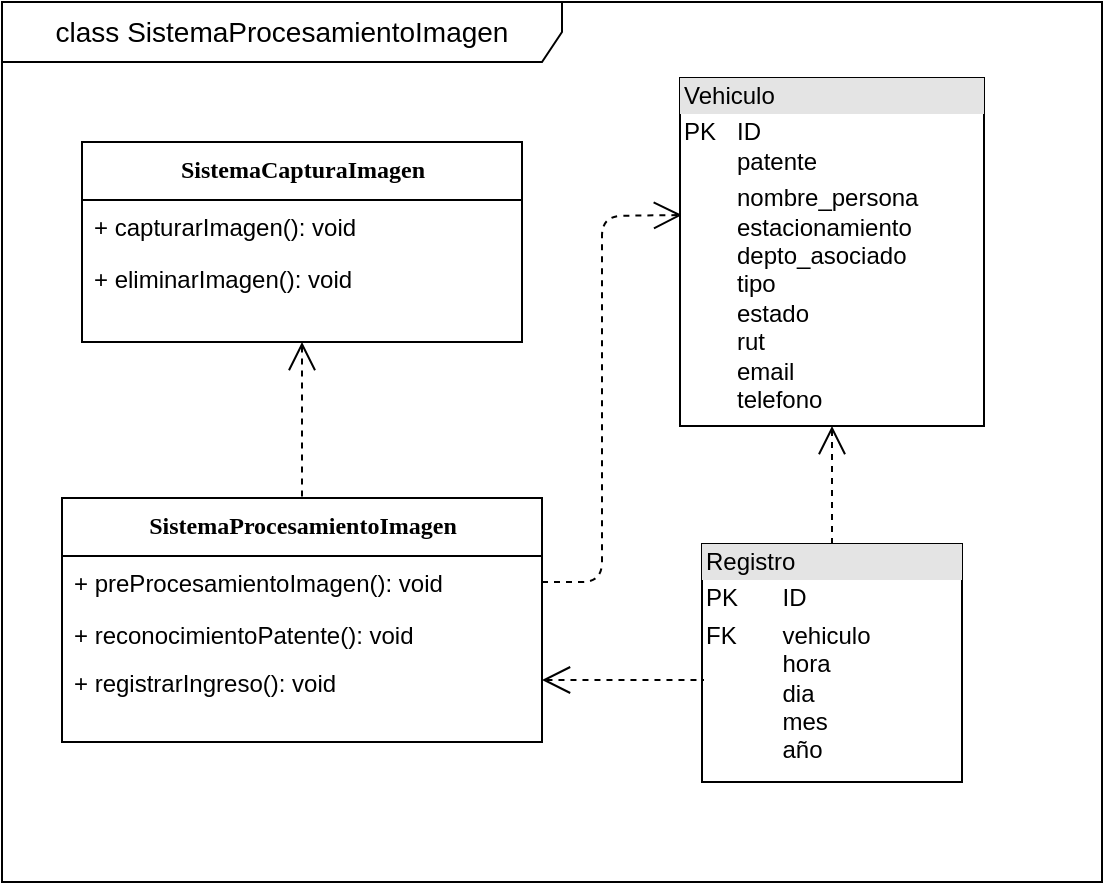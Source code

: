 <mxfile version="11.2.8" type="google" pages="1"><diagram name="Page-1" id="9f46799a-70d6-7492-0946-bef42562c5a5"><mxGraphModel dx="828" dy="451" grid="1" gridSize="10" guides="1" tooltips="1" connect="1" arrows="1" fold="1" page="1" pageScale="1" pageWidth="1100" pageHeight="850" background="#ffffff" math="0" shadow="0"><root><mxCell id="0"/><mxCell id="1" parent="0"/><mxCell id="GkAajKtFIGLuhse4K5WX-2" value="&lt;font style=&quot;font-size: 14px&quot;&gt;class SistemaProcesamientoImagen&lt;/font&gt;" style="shape=umlFrame;whiteSpace=wrap;html=1;width=280;height=30;" parent="1" vertex="1"><mxGeometry x="50" y="40" width="550" height="440" as="geometry"/></mxCell><mxCell id="78961159f06e98e8-69" value="SistemaCapturaImagen" style="swimlane;html=1;fontStyle=1;align=center;verticalAlign=top;childLayout=stackLayout;horizontal=1;startSize=29;horizontalStack=0;resizeParent=1;resizeLast=0;collapsible=1;marginBottom=0;swimlaneFillColor=#ffffff;rounded=0;shadow=0;comic=0;labelBackgroundColor=none;strokeColor=#000000;strokeWidth=1;fillColor=none;fontFamily=Verdana;fontSize=12;fontColor=#000000;" parent="1" vertex="1"><mxGeometry x="90" y="110" width="220" height="100" as="geometry"/></mxCell><mxCell id="bjt41eAJjumM9TxY2FZ1-14" value="+ capturarImagen(): void" style="text;html=1;strokeColor=none;fillColor=none;align=left;verticalAlign=top;spacingLeft=4;spacingRight=4;whiteSpace=wrap;overflow=hidden;rotatable=0;points=[[0,0.5],[1,0.5]];portConstraint=eastwest;" parent="78961159f06e98e8-69" vertex="1"><mxGeometry y="29" width="220" height="26" as="geometry"/></mxCell><mxCell id="jwnq4vdWYBaz8wufUEck-28" value="+ eliminarImagen(): void" style="text;html=1;strokeColor=none;fillColor=none;align=left;verticalAlign=top;spacingLeft=4;spacingRight=4;whiteSpace=wrap;overflow=hidden;rotatable=0;points=[[0,0.5],[1,0.5]];portConstraint=eastwest;" parent="78961159f06e98e8-69" vertex="1"><mxGeometry y="55" width="220" height="26" as="geometry"/></mxCell><mxCell id="jwnq4vdWYBaz8wufUEck-29" value="SistemaProcesamientoImagen" style="swimlane;html=1;fontStyle=1;align=center;verticalAlign=top;childLayout=stackLayout;horizontal=1;startSize=29;horizontalStack=0;resizeParent=1;resizeLast=0;collapsible=1;marginBottom=0;swimlaneFillColor=#ffffff;rounded=0;shadow=0;comic=0;labelBackgroundColor=none;strokeColor=#000000;strokeWidth=1;fillColor=none;fontFamily=Verdana;fontSize=12;fontColor=#000000;" parent="1" vertex="1"><mxGeometry x="80" y="288" width="240" height="122" as="geometry"/></mxCell><mxCell id="jwnq4vdWYBaz8wufUEck-31" value="+ preProcesamientoImagen(): void" style="text;html=1;strokeColor=none;fillColor=none;align=left;verticalAlign=top;spacingLeft=4;spacingRight=4;whiteSpace=wrap;overflow=hidden;rotatable=0;points=[[0,0.5],[1,0.5]];portConstraint=eastwest;" parent="jwnq4vdWYBaz8wufUEck-29" vertex="1"><mxGeometry y="29" width="240" height="26" as="geometry"/></mxCell><mxCell id="jwnq4vdWYBaz8wufUEck-30" value="+ reconocimientoPatente(): void" style="text;html=1;strokeColor=none;fillColor=none;align=left;verticalAlign=top;spacingLeft=4;spacingRight=4;whiteSpace=wrap;overflow=hidden;rotatable=0;points=[[0,0.5],[1,0.5]];portConstraint=eastwest;" parent="jwnq4vdWYBaz8wufUEck-29" vertex="1"><mxGeometry y="55" width="240" height="26" as="geometry"/></mxCell><mxCell id="jwnq4vdWYBaz8wufUEck-33" value="" style="endArrow=none;html=1;exitX=0.5;exitY=1;exitDx=0;exitDy=0;entryX=0.5;entryY=0;entryDx=0;entryDy=0;endFill=0;endSize=6;dashed=1;startArrow=open;startFill=0;startSize=12;" parent="1" source="78961159f06e98e8-69" target="jwnq4vdWYBaz8wufUEck-29" edge="1"><mxGeometry width="50" height="50" relative="1" as="geometry"><mxPoint x="300" y="180" as="sourcePoint"/><mxPoint x="350" y="130" as="targetPoint"/></mxGeometry></mxCell><mxCell id="jwnq4vdWYBaz8wufUEck-45" value="" style="endArrow=open;html=1;dashed=1;endFill=0;startSize=6;endSize=12;exitX=0.5;exitY=0;exitDx=0;exitDy=0;entryX=0.5;entryY=1;entryDx=0;entryDy=0;" parent="1" source="jwnq4vdWYBaz8wufUEck-48" target="pGils9YX6unyF4q1WDnb-1" edge="1"><mxGeometry width="50" height="50" relative="1" as="geometry"><mxPoint x="445" y="248.333" as="sourcePoint"/><mxPoint x="465" y="210.5" as="targetPoint"/><Array as="points"/></mxGeometry></mxCell><mxCell id="jwnq4vdWYBaz8wufUEck-47" value="+ registrarIngreso(): void" style="text;html=1;strokeColor=none;fillColor=none;align=left;verticalAlign=top;spacingLeft=4;spacingRight=4;whiteSpace=wrap;overflow=hidden;rotatable=0;points=[[0,0.5],[1,0.5]];portConstraint=eastwest;" parent="1" vertex="1"><mxGeometry x="80" y="367" width="240" height="26" as="geometry"/></mxCell><mxCell id="jwnq4vdWYBaz8wufUEck-48" value="&lt;div style=&quot;box-sizing: border-box ; width: 100% ; background: #e4e4e4 ; padding: 2px&quot;&gt;Registro&lt;/div&gt;&lt;table style=&quot;width: 100% ; font-size: 1em&quot; cellpadding=&quot;2&quot; cellspacing=&quot;0&quot;&gt;&lt;tbody&gt;&lt;tr&gt;&lt;td&gt;PK&lt;/td&gt;&lt;td&gt;ID&lt;/td&gt;&lt;/tr&gt;&lt;tr&gt;&lt;td&gt;FK&lt;br&gt;&lt;br&gt;&lt;br&gt;&lt;br&gt;&lt;br&gt;&lt;br&gt;&lt;/td&gt;&lt;td&gt;vehiculo&lt;br&gt;hora&lt;br&gt;dia&lt;br&gt;mes&lt;br&gt;año&lt;br&gt;&lt;br&gt;&lt;/td&gt;&lt;/tr&gt;&lt;tr&gt;&lt;td&gt;&lt;/td&gt;&lt;td&gt;&lt;br&gt;&lt;/td&gt;&lt;/tr&gt;&lt;/tbody&gt;&lt;/table&gt;" style="verticalAlign=top;align=left;overflow=fill;html=1;" parent="1" vertex="1"><mxGeometry x="400" y="311" width="130" height="119" as="geometry"/></mxCell><mxCell id="jwnq4vdWYBaz8wufUEck-52" value="" style="endArrow=none;html=1;endFill=0;endSize=6;dashed=1;startArrow=open;startFill=0;startSize=12;" parent="1" edge="1"><mxGeometry width="50" height="50" relative="1" as="geometry"><mxPoint x="320" y="379" as="sourcePoint"/><mxPoint x="401" y="379" as="targetPoint"/></mxGeometry></mxCell><mxCell id="jwnq4vdWYBaz8wufUEck-53" value="" style="endArrow=open;html=1;dashed=1;endFill=0;startSize=6;endSize=12;exitX=1;exitY=0.5;exitDx=0;exitDy=0;entryX=0;entryY=0.5;entryDx=0;entryDy=0;" parent="1" source="jwnq4vdWYBaz8wufUEck-31" edge="1"><mxGeometry width="50" height="50" relative="1" as="geometry"><mxPoint x="475.138" y="298.207" as="sourcePoint"/><mxPoint x="390" y="146.5" as="targetPoint"/><Array as="points"><mxPoint x="350" y="330"/><mxPoint x="350" y="147"/></Array></mxGeometry></mxCell><mxCell id="pGils9YX6unyF4q1WDnb-1" value="&lt;div style=&quot;box-sizing: border-box ; width: 100% ; background: #e4e4e4 ; padding: 2px&quot;&gt;Vehiculo&lt;/div&gt;&lt;table style=&quot;width: 100% ; font-size: 1em&quot; cellpadding=&quot;2&quot; cellspacing=&quot;0&quot;&gt;&lt;tbody&gt;&lt;tr&gt;&lt;td&gt;PK&lt;br&gt;&lt;br&gt;&lt;/td&gt;&lt;td&gt;ID&lt;br&gt;patente&lt;br&gt;&lt;/td&gt;&lt;/tr&gt;&lt;tr&gt;&lt;td&gt;&lt;br&gt;&lt;br&gt;&lt;br&gt;&lt;br&gt;&lt;/td&gt;&lt;td&gt;nombre_persona&lt;br&gt;estacionamiento&lt;br&gt;depto_asociado&lt;br&gt;tipo&lt;br&gt;estado&lt;br&gt;rut&lt;br&gt;email&lt;br&gt;telefono&lt;/td&gt;&lt;/tr&gt;&lt;tr&gt;&lt;td&gt;&lt;/td&gt;&lt;td&gt;&lt;br&gt;&lt;br&gt;&lt;/td&gt;&lt;/tr&gt;&lt;/tbody&gt;&lt;/table&gt;" style="verticalAlign=top;align=left;overflow=fill;html=1;" vertex="1" parent="1"><mxGeometry x="389" y="78" width="152" height="174" as="geometry"/></mxCell></root></mxGraphModel></diagram></mxfile>